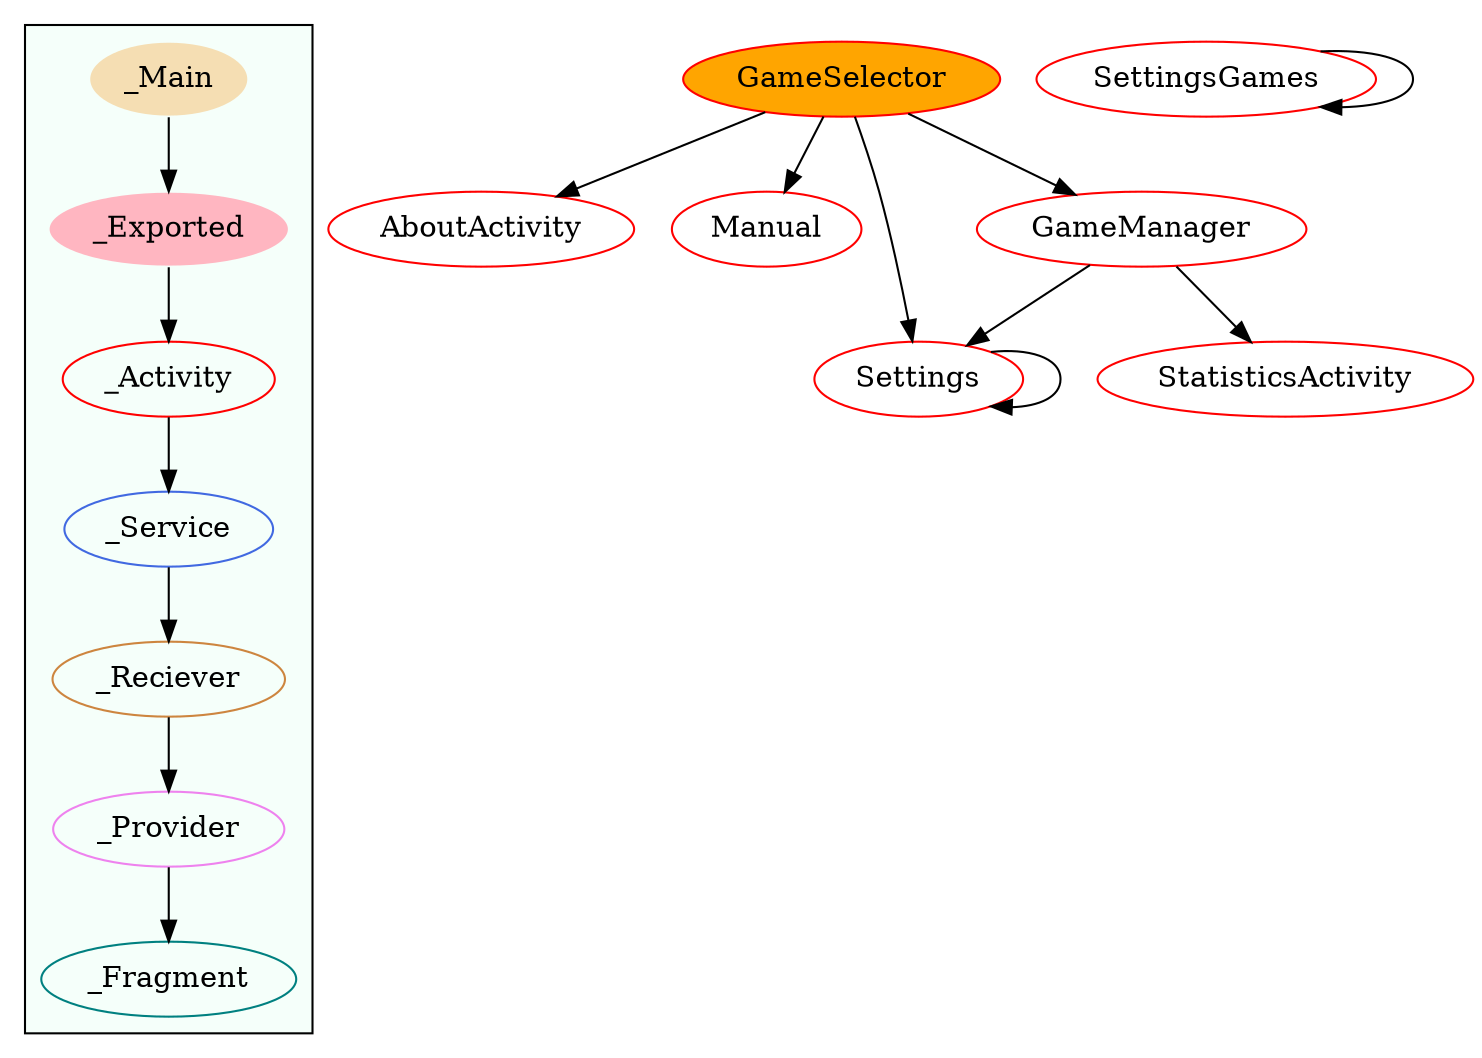 digraph G {
subgraph cluster_legend{ 
bgcolor=mintcream;
_Activity[color = red];
_Service[color = royalblue];
_Provider[color = violet];
_Reciever[color = peru];
_Fragment[color = teal];
_Main[style=filled, fillcolor=wheat, color = mintcream];
_Exported[style=filled, fillcolor=lightpink, color = mintcream];
_Main -> _Exported -> _Activity -> _Service -> _Reciever -> _Provider -> _Fragment; 
}
AboutActivity[color = red];
Manual[color = red];
GameSelector[style=filled, fillcolor=orange, color = red];
Settings[color = red];
StatisticsActivity[color = red];
GameManager[color = red];
SettingsGames[color = red];
GameSelector->GameManager;
GameSelector->Settings;
GameSelector->Manual;
GameSelector->AboutActivity;
Settings->Settings;
GameManager->StatisticsActivity;
GameManager->Settings;
SettingsGames->SettingsGames;
}
